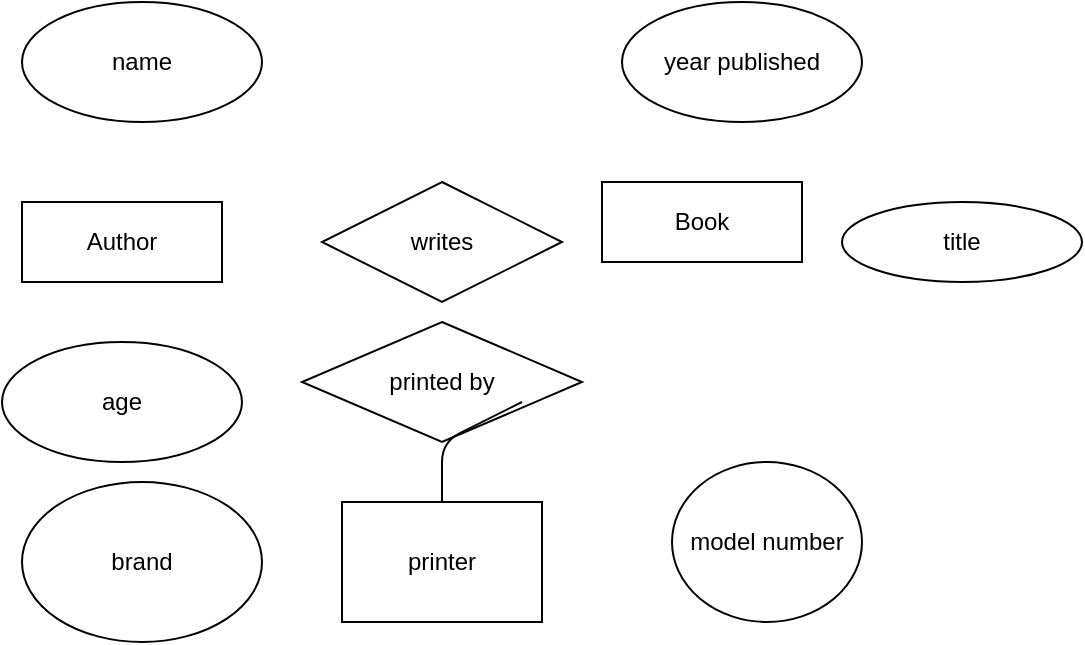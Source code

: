 <mxfile>
    <diagram id="5S65dTEHqufKJtScF401" name="Page-1">
        <mxGraphModel dx="517" dy="444" grid="1" gridSize="10" guides="1" tooltips="1" connect="1" arrows="1" fold="1" page="1" pageScale="1" pageWidth="850" pageHeight="1100" math="0" shadow="0">
            <root>
                <mxCell id="0"/>
                <mxCell id="1" parent="0"/>
                <mxCell id="2" value="Book" style="rounded=0;whiteSpace=wrap;html=1;" vertex="1" parent="1">
                    <mxGeometry x="330" y="100" width="100" height="40" as="geometry"/>
                </mxCell>
                <mxCell id="3" value="Author" style="rounded=0;whiteSpace=wrap;html=1;" vertex="1" parent="1">
                    <mxGeometry x="40" y="110" width="100" height="40" as="geometry"/>
                </mxCell>
                <mxCell id="4" value="writes" style="rhombus;whiteSpace=wrap;html=1;" vertex="1" parent="1">
                    <mxGeometry x="190" y="100" width="120" height="60" as="geometry"/>
                </mxCell>
                <mxCell id="5" value="name" style="ellipse;whiteSpace=wrap;html=1;" vertex="1" parent="1">
                    <mxGeometry x="40" y="10" width="120" height="60" as="geometry"/>
                </mxCell>
                <mxCell id="6" value="age" style="ellipse;whiteSpace=wrap;html=1;" vertex="1" parent="1">
                    <mxGeometry x="30" y="180" width="120" height="60" as="geometry"/>
                </mxCell>
                <mxCell id="7" value="year published" style="ellipse;whiteSpace=wrap;html=1;" vertex="1" parent="1">
                    <mxGeometry x="340" y="10" width="120" height="60" as="geometry"/>
                </mxCell>
                <mxCell id="8" value="printer" style="rounded=0;whiteSpace=wrap;html=1;" vertex="1" parent="1">
                    <mxGeometry x="200" y="260" width="100" height="60" as="geometry"/>
                </mxCell>
                <mxCell id="9" value="printed by" style="rhombus;whiteSpace=wrap;html=1;" vertex="1" parent="1">
                    <mxGeometry x="180" y="170" width="140" height="60" as="geometry"/>
                </mxCell>
                <mxCell id="10" value="title" style="ellipse;whiteSpace=wrap;html=1;" vertex="1" parent="1">
                    <mxGeometry x="450" y="110" width="120" height="40" as="geometry"/>
                </mxCell>
                <mxCell id="11" value="model number" style="ellipse;whiteSpace=wrap;html=1;" vertex="1" parent="1">
                    <mxGeometry x="365" y="240" width="95" height="80" as="geometry"/>
                </mxCell>
                <mxCell id="12" value="brand" style="ellipse;whiteSpace=wrap;html=1;" vertex="1" parent="1">
                    <mxGeometry x="40" y="250" width="120" height="80" as="geometry"/>
                </mxCell>
                <mxCell id="15" value="" style="endArrow=none;html=1;exitX=0.5;exitY=0;exitDx=0;exitDy=0;" edge="1" parent="1" source="8">
                    <mxGeometry width="50" height="50" relative="1" as="geometry">
                        <mxPoint x="240" y="260" as="sourcePoint"/>
                        <mxPoint x="290" y="210" as="targetPoint"/>
                        <Array as="points">
                            <mxPoint x="250" y="230"/>
                        </Array>
                    </mxGeometry>
                </mxCell>
            </root>
        </mxGraphModel>
    </diagram>
</mxfile>